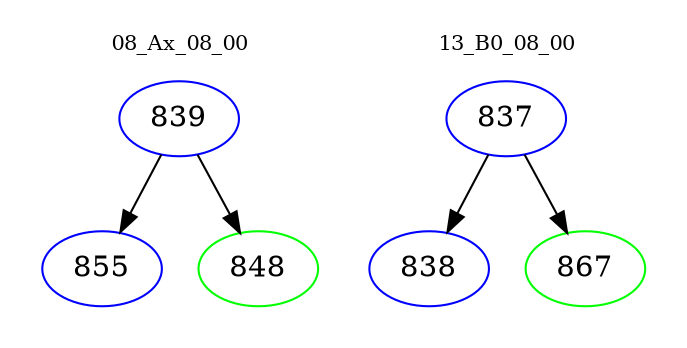 digraph{
subgraph cluster_0 {
color = white
label = "08_Ax_08_00";
fontsize=10;
T0_839 [label="839", color="blue"]
T0_839 -> T0_855 [color="black"]
T0_855 [label="855", color="blue"]
T0_839 -> T0_848 [color="black"]
T0_848 [label="848", color="green"]
}
subgraph cluster_1 {
color = white
label = "13_B0_08_00";
fontsize=10;
T1_837 [label="837", color="blue"]
T1_837 -> T1_838 [color="black"]
T1_838 [label="838", color="blue"]
T1_837 -> T1_867 [color="black"]
T1_867 [label="867", color="green"]
}
}
